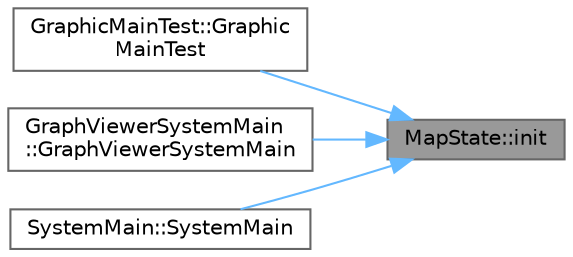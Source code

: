digraph "MapState::init"
{
 // LATEX_PDF_SIZE
  bgcolor="transparent";
  edge [fontname=Helvetica,fontsize=10,labelfontname=Helvetica,labelfontsize=10];
  node [fontname=Helvetica,fontsize=10,shape=box,height=0.2,width=0.4];
  rankdir="RL";
  Node1 [id="Node000001",label="MapState::init",height=0.2,width=0.4,color="gray40", fillcolor="grey60", style="filled", fontcolor="black",tooltip=" "];
  Node1 -> Node2 [id="edge1_Node000001_Node000002",dir="back",color="steelblue1",style="solid",tooltip=" "];
  Node2 [id="Node000002",label="GraphicMainTest::Graphic\lMainTest",height=0.2,width=0.4,color="grey40", fillcolor="white", style="filled",URL="$class_graphic_main_test.html#a649299f27740da473f0be7633f75c12c",tooltip=" "];
  Node1 -> Node3 [id="edge2_Node000001_Node000003",dir="back",color="steelblue1",style="solid",tooltip=" "];
  Node3 [id="Node000003",label="GraphViewerSystemMain\l::GraphViewerSystemMain",height=0.2,width=0.4,color="grey40", fillcolor="white", style="filled",URL="$class_graph_viewer_system_main.html#acae9d5b6cff5ee1196fd9d017ac922ab",tooltip=" "];
  Node1 -> Node4 [id="edge3_Node000001_Node000004",dir="back",color="steelblue1",style="solid",tooltip=" "];
  Node4 [id="Node000004",label="SystemMain::SystemMain",height=0.2,width=0.4,color="grey40", fillcolor="white", style="filled",URL="$class_system_main.html#a3bb8ba71831ef95ef84889591c1e6610",tooltip=" "];
}
